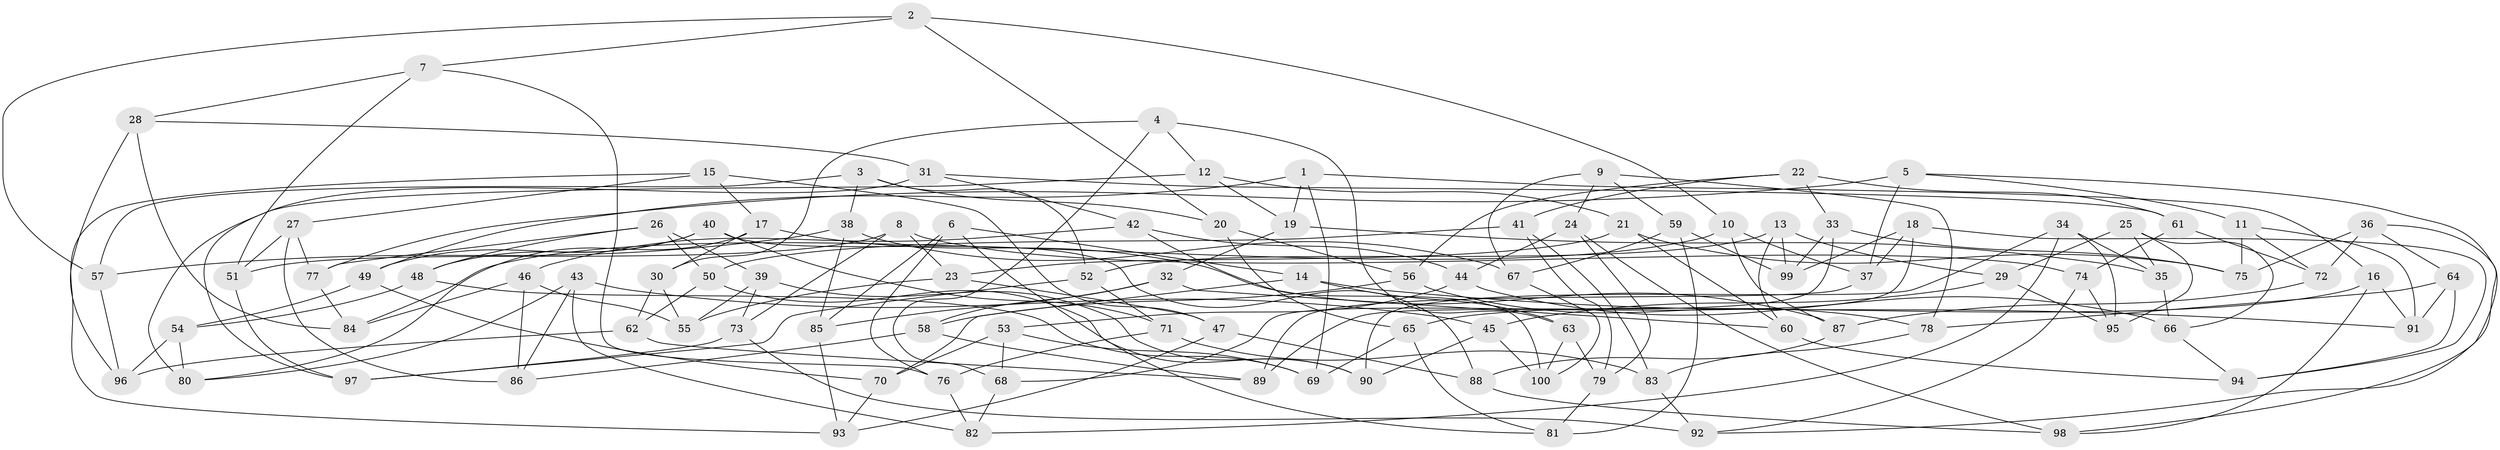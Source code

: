 // coarse degree distribution, {12: 0.04, 11: 0.02, 4: 0.42, 10: 0.04, 6: 0.2, 7: 0.06, 5: 0.14, 8: 0.06, 3: 0.02}
// Generated by graph-tools (version 1.1) at 2025/20/03/04/25 18:20:32]
// undirected, 100 vertices, 200 edges
graph export_dot {
graph [start="1"]
  node [color=gray90,style=filled];
  1;
  2;
  3;
  4;
  5;
  6;
  7;
  8;
  9;
  10;
  11;
  12;
  13;
  14;
  15;
  16;
  17;
  18;
  19;
  20;
  21;
  22;
  23;
  24;
  25;
  26;
  27;
  28;
  29;
  30;
  31;
  32;
  33;
  34;
  35;
  36;
  37;
  38;
  39;
  40;
  41;
  42;
  43;
  44;
  45;
  46;
  47;
  48;
  49;
  50;
  51;
  52;
  53;
  54;
  55;
  56;
  57;
  58;
  59;
  60;
  61;
  62;
  63;
  64;
  65;
  66;
  67;
  68;
  69;
  70;
  71;
  72;
  73;
  74;
  75;
  76;
  77;
  78;
  79;
  80;
  81;
  82;
  83;
  84;
  85;
  86;
  87;
  88;
  89;
  90;
  91;
  92;
  93;
  94;
  95;
  96;
  97;
  98;
  99;
  100;
  1 -- 16;
  1 -- 19;
  1 -- 69;
  1 -- 49;
  2 -- 10;
  2 -- 20;
  2 -- 57;
  2 -- 7;
  3 -- 57;
  3 -- 20;
  3 -- 38;
  3 -- 52;
  4 -- 12;
  4 -- 30;
  4 -- 63;
  4 -- 68;
  5 -- 37;
  5 -- 11;
  5 -- 92;
  5 -- 77;
  6 -- 14;
  6 -- 76;
  6 -- 81;
  6 -- 85;
  7 -- 51;
  7 -- 76;
  7 -- 28;
  8 -- 73;
  8 -- 51;
  8 -- 74;
  8 -- 23;
  9 -- 24;
  9 -- 78;
  9 -- 67;
  9 -- 59;
  10 -- 87;
  10 -- 37;
  10 -- 84;
  11 -- 75;
  11 -- 91;
  11 -- 72;
  12 -- 21;
  12 -- 80;
  12 -- 19;
  13 -- 52;
  13 -- 60;
  13 -- 29;
  13 -- 99;
  14 -- 63;
  14 -- 91;
  14 -- 70;
  15 -- 93;
  15 -- 27;
  15 -- 17;
  15 -- 47;
  16 -- 98;
  16 -- 65;
  16 -- 91;
  17 -- 87;
  17 -- 30;
  17 -- 80;
  18 -- 37;
  18 -- 99;
  18 -- 94;
  18 -- 89;
  19 -- 32;
  19 -- 35;
  20 -- 56;
  20 -- 65;
  21 -- 23;
  21 -- 75;
  21 -- 60;
  22 -- 61;
  22 -- 56;
  22 -- 33;
  22 -- 41;
  23 -- 55;
  23 -- 47;
  24 -- 44;
  24 -- 79;
  24 -- 98;
  25 -- 29;
  25 -- 66;
  25 -- 95;
  25 -- 35;
  26 -- 50;
  26 -- 77;
  26 -- 48;
  26 -- 39;
  27 -- 51;
  27 -- 77;
  27 -- 86;
  28 -- 31;
  28 -- 96;
  28 -- 84;
  29 -- 45;
  29 -- 95;
  30 -- 62;
  30 -- 55;
  31 -- 97;
  31 -- 42;
  31 -- 61;
  32 -- 60;
  32 -- 58;
  32 -- 85;
  33 -- 68;
  33 -- 75;
  33 -- 99;
  34 -- 35;
  34 -- 82;
  34 -- 95;
  34 -- 90;
  35 -- 66;
  36 -- 72;
  36 -- 98;
  36 -- 75;
  36 -- 64;
  37 -- 89;
  38 -- 57;
  38 -- 85;
  38 -- 67;
  39 -- 90;
  39 -- 73;
  39 -- 55;
  40 -- 71;
  40 -- 88;
  40 -- 49;
  40 -- 48;
  41 -- 83;
  41 -- 79;
  41 -- 50;
  42 -- 46;
  42 -- 100;
  42 -- 44;
  43 -- 82;
  43 -- 45;
  43 -- 80;
  43 -- 86;
  44 -- 53;
  44 -- 66;
  45 -- 100;
  45 -- 90;
  46 -- 86;
  46 -- 84;
  46 -- 55;
  47 -- 88;
  47 -- 93;
  48 -- 69;
  48 -- 54;
  49 -- 70;
  49 -- 54;
  50 -- 62;
  50 -- 90;
  51 -- 97;
  52 -- 97;
  52 -- 71;
  53 -- 68;
  53 -- 69;
  53 -- 70;
  54 -- 80;
  54 -- 96;
  56 -- 58;
  56 -- 78;
  57 -- 96;
  58 -- 86;
  58 -- 89;
  59 -- 81;
  59 -- 99;
  59 -- 67;
  60 -- 94;
  61 -- 74;
  61 -- 72;
  62 -- 89;
  62 -- 96;
  63 -- 100;
  63 -- 79;
  64 -- 78;
  64 -- 94;
  64 -- 91;
  65 -- 81;
  65 -- 69;
  66 -- 94;
  67 -- 100;
  68 -- 82;
  70 -- 93;
  71 -- 76;
  71 -- 83;
  72 -- 87;
  73 -- 92;
  73 -- 97;
  74 -- 92;
  74 -- 95;
  76 -- 82;
  77 -- 84;
  78 -- 83;
  79 -- 81;
  83 -- 92;
  85 -- 93;
  87 -- 88;
  88 -- 98;
}
